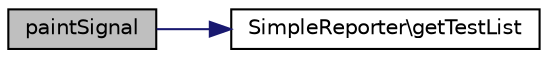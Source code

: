 digraph "paintSignal"
{
  edge [fontname="Helvetica",fontsize="10",labelfontname="Helvetica",labelfontsize="10"];
  node [fontname="Helvetica",fontsize="10",shape=record];
  rankdir="LR";
  Node1 [label="paintSignal",height=0.2,width=0.4,color="black", fillcolor="grey75", style="filled" fontcolor="black"];
  Node1 -> Node2 [color="midnightblue",fontsize="10",style="solid",fontname="Helvetica"];
  Node2 [label="SimpleReporter\\getTestList",height=0.2,width=0.4,color="black", fillcolor="white", style="filled",URL="$class_simple_reporter.html#a6009e1d097a757744ce44ebd4126abf7"];
}

